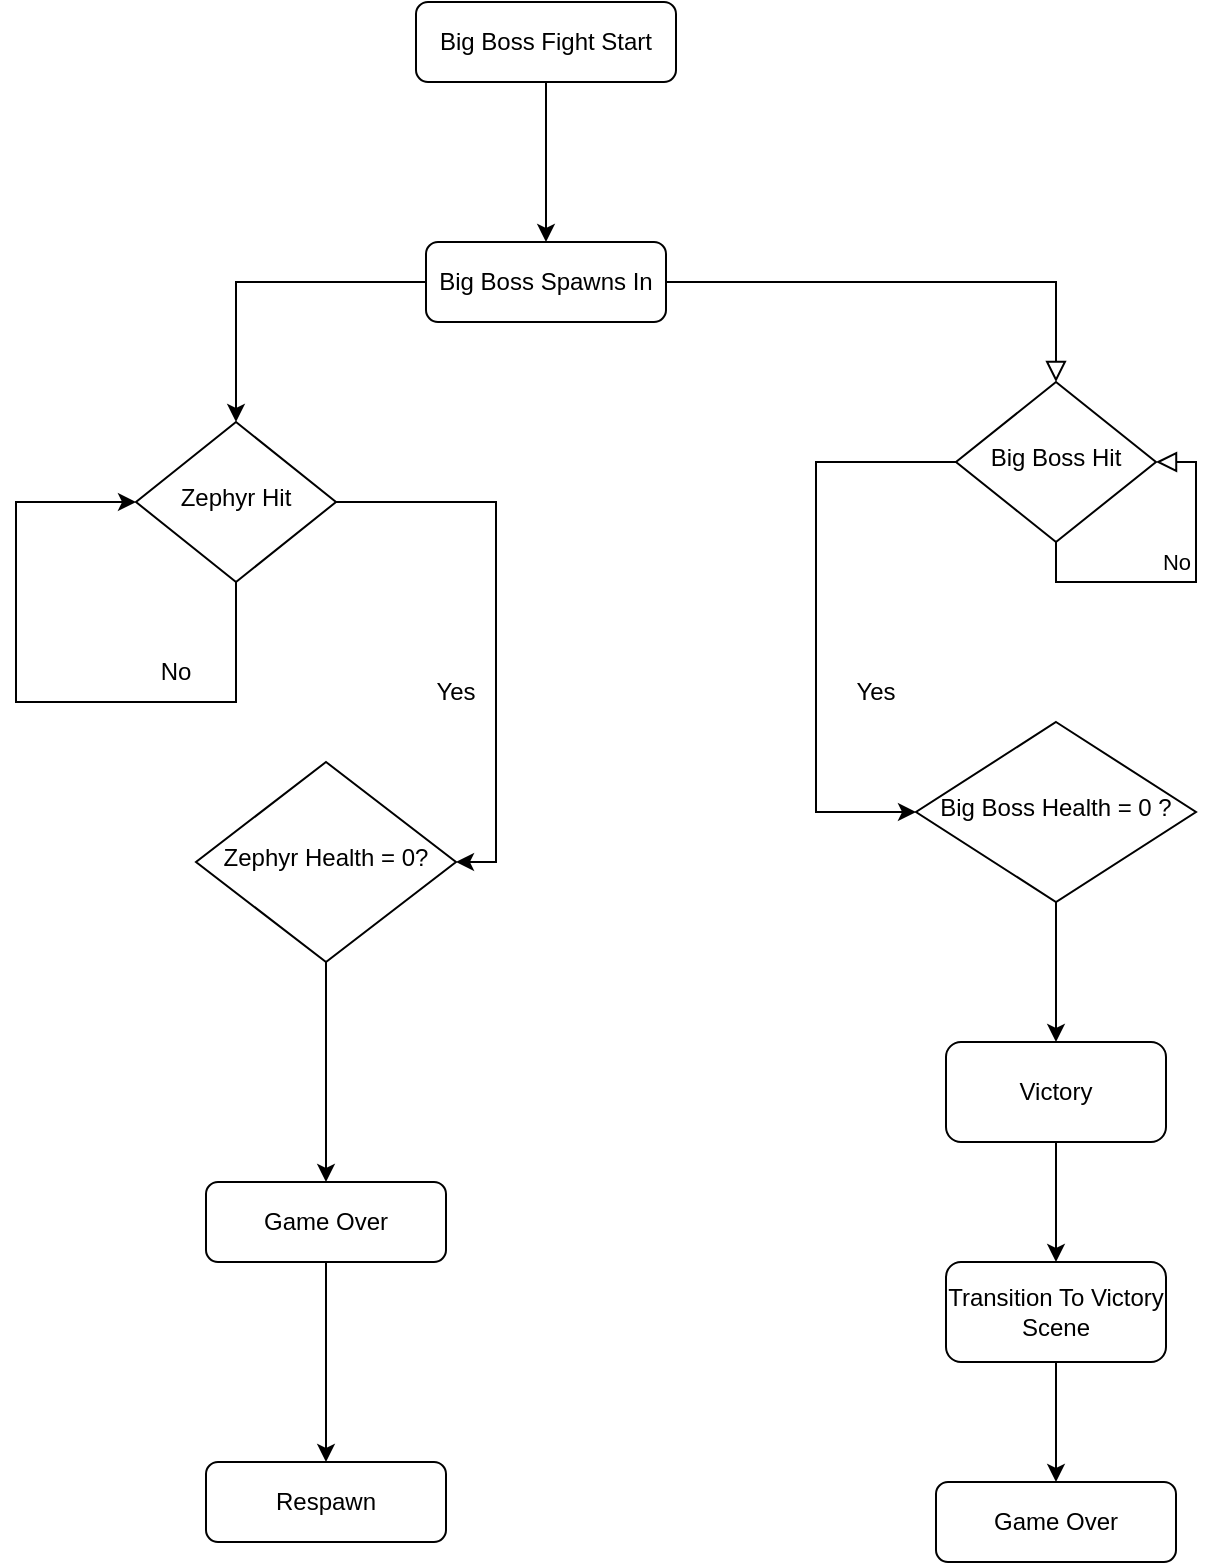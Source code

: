 <mxfile version="15.9.2" type="device"><diagram id="C5RBs43oDa-KdzZeNtuy" name="Page-1"><mxGraphModel dx="1038" dy="588" grid="1" gridSize="10" guides="1" tooltips="1" connect="1" arrows="1" fold="1" page="1" pageScale="1" pageWidth="827" pageHeight="1169" math="0" shadow="0"><root><mxCell id="WIyWlLk6GJQsqaUBKTNV-0"/><mxCell id="WIyWlLk6GJQsqaUBKTNV-1" parent="WIyWlLk6GJQsqaUBKTNV-0"/><mxCell id="WIyWlLk6GJQsqaUBKTNV-2" value="" style="rounded=0;html=1;jettySize=auto;orthogonalLoop=1;fontSize=11;endArrow=block;endFill=0;endSize=8;strokeWidth=1;shadow=0;labelBackgroundColor=none;edgeStyle=orthogonalEdgeStyle;" parent="WIyWlLk6GJQsqaUBKTNV-1" source="WIyWlLk6GJQsqaUBKTNV-3" target="WIyWlLk6GJQsqaUBKTNV-6" edge="1"><mxGeometry relative="1" as="geometry"/></mxCell><mxCell id="FOmk8x2xrncpFl2v9Ko7-3" value="" style="edgeStyle=orthogonalEdgeStyle;rounded=0;orthogonalLoop=1;jettySize=auto;html=1;" edge="1" parent="WIyWlLk6GJQsqaUBKTNV-1" source="WIyWlLk6GJQsqaUBKTNV-3" target="WIyWlLk6GJQsqaUBKTNV-10"><mxGeometry relative="1" as="geometry"><mxPoint x="100" y="260" as="targetPoint"/><Array as="points"><mxPoint x="230" y="230"/></Array></mxGeometry></mxCell><mxCell id="WIyWlLk6GJQsqaUBKTNV-3" value="Big Boss Spawns In" style="rounded=1;whiteSpace=wrap;html=1;fontSize=12;glass=0;strokeWidth=1;shadow=0;" parent="WIyWlLk6GJQsqaUBKTNV-1" vertex="1"><mxGeometry x="325" y="210" width="120" height="40" as="geometry"/></mxCell><mxCell id="WIyWlLk6GJQsqaUBKTNV-5" value="No" style="edgeStyle=orthogonalEdgeStyle;rounded=0;html=1;jettySize=auto;orthogonalLoop=1;fontSize=11;endArrow=block;endFill=0;endSize=8;strokeWidth=1;shadow=0;labelBackgroundColor=none;exitX=0.5;exitY=1;exitDx=0;exitDy=0;entryX=1;entryY=0.5;entryDx=0;entryDy=0;" parent="WIyWlLk6GJQsqaUBKTNV-1" source="WIyWlLk6GJQsqaUBKTNV-6" target="WIyWlLk6GJQsqaUBKTNV-6" edge="1"><mxGeometry x="0.176" y="10" relative="1" as="geometry"><mxPoint as="offset"/><mxPoint x="730" y="320" as="targetPoint"/></mxGeometry></mxCell><mxCell id="WIyWlLk6GJQsqaUBKTNV-6" value="Big Boss Hit" style="rhombus;whiteSpace=wrap;html=1;shadow=0;fontFamily=Helvetica;fontSize=12;align=center;strokeWidth=1;spacing=6;spacingTop=-4;" parent="WIyWlLk6GJQsqaUBKTNV-1" vertex="1"><mxGeometry x="590" y="280" width="100" height="80" as="geometry"/></mxCell><mxCell id="WIyWlLk6GJQsqaUBKTNV-10" value="Zephyr Hit" style="rhombus;whiteSpace=wrap;html=1;shadow=0;fontFamily=Helvetica;fontSize=12;align=center;strokeWidth=1;spacing=6;spacingTop=-4;" parent="WIyWlLk6GJQsqaUBKTNV-1" vertex="1"><mxGeometry x="180" y="300" width="100" height="80" as="geometry"/></mxCell><mxCell id="WIyWlLk6GJQsqaUBKTNV-12" value="Game Over" style="rounded=1;whiteSpace=wrap;html=1;fontSize=12;glass=0;strokeWidth=1;shadow=0;" parent="WIyWlLk6GJQsqaUBKTNV-1" vertex="1"><mxGeometry x="215" y="680" width="120" height="40" as="geometry"/></mxCell><mxCell id="FOmk8x2xrncpFl2v9Ko7-1" value="" style="edgeStyle=orthogonalEdgeStyle;rounded=0;orthogonalLoop=1;jettySize=auto;html=1;" edge="1" parent="WIyWlLk6GJQsqaUBKTNV-1" source="FOmk8x2xrncpFl2v9Ko7-0" target="WIyWlLk6GJQsqaUBKTNV-3"><mxGeometry relative="1" as="geometry"/></mxCell><mxCell id="FOmk8x2xrncpFl2v9Ko7-0" value="Big Boss Fight Start" style="rounded=1;whiteSpace=wrap;html=1;" vertex="1" parent="WIyWlLk6GJQsqaUBKTNV-1"><mxGeometry x="320" y="90" width="130" height="40" as="geometry"/></mxCell><mxCell id="FOmk8x2xrncpFl2v9Ko7-4" value="Zephyr Health = 0?" style="rhombus;whiteSpace=wrap;html=1;shadow=0;fontFamily=Helvetica;fontSize=12;align=center;strokeWidth=1;spacing=6;spacingTop=-4;" vertex="1" parent="WIyWlLk6GJQsqaUBKTNV-1"><mxGeometry x="210" y="470" width="130" height="100" as="geometry"/></mxCell><mxCell id="FOmk8x2xrncpFl2v9Ko7-6" value="" style="endArrow=classic;html=1;rounded=0;exitX=1;exitY=0.5;exitDx=0;exitDy=0;entryX=1;entryY=0.5;entryDx=0;entryDy=0;" edge="1" parent="WIyWlLk6GJQsqaUBKTNV-1" source="WIyWlLk6GJQsqaUBKTNV-10" target="FOmk8x2xrncpFl2v9Ko7-4"><mxGeometry width="50" height="50" relative="1" as="geometry"><mxPoint x="390" y="380" as="sourcePoint"/><mxPoint x="300" y="530" as="targetPoint"/><Array as="points"><mxPoint x="360" y="340"/><mxPoint x="360" y="520"/></Array></mxGeometry></mxCell><mxCell id="FOmk8x2xrncpFl2v9Ko7-7" value="No" style="text;html=1;strokeColor=none;fillColor=none;align=center;verticalAlign=middle;whiteSpace=wrap;rounded=0;" vertex="1" parent="WIyWlLk6GJQsqaUBKTNV-1"><mxGeometry x="170" y="410" width="60" height="30" as="geometry"/></mxCell><mxCell id="FOmk8x2xrncpFl2v9Ko7-8" value="Yes" style="text;html=1;strokeColor=none;fillColor=none;align=center;verticalAlign=middle;whiteSpace=wrap;rounded=0;" vertex="1" parent="WIyWlLk6GJQsqaUBKTNV-1"><mxGeometry x="310" y="420" width="60" height="30" as="geometry"/></mxCell><mxCell id="FOmk8x2xrncpFl2v9Ko7-9" value="" style="endArrow=classic;html=1;rounded=0;exitX=0.5;exitY=1;exitDx=0;exitDy=0;entryX=0;entryY=0.5;entryDx=0;entryDy=0;" edge="1" parent="WIyWlLk6GJQsqaUBKTNV-1" source="WIyWlLk6GJQsqaUBKTNV-10" target="WIyWlLk6GJQsqaUBKTNV-10"><mxGeometry width="50" height="50" relative="1" as="geometry"><mxPoint x="390" y="380" as="sourcePoint"/><mxPoint x="110" y="330" as="targetPoint"/><Array as="points"><mxPoint x="230" y="440"/><mxPoint x="120" y="440"/><mxPoint x="120" y="340"/></Array></mxGeometry></mxCell><mxCell id="FOmk8x2xrncpFl2v9Ko7-10" value="" style="endArrow=classic;html=1;rounded=0;exitX=0.5;exitY=1;exitDx=0;exitDy=0;entryX=0.5;entryY=0;entryDx=0;entryDy=0;" edge="1" parent="WIyWlLk6GJQsqaUBKTNV-1" source="FOmk8x2xrncpFl2v9Ko7-4" target="WIyWlLk6GJQsqaUBKTNV-12"><mxGeometry width="50" height="50" relative="1" as="geometry"><mxPoint x="390" y="380" as="sourcePoint"/><mxPoint x="280" y="680" as="targetPoint"/></mxGeometry></mxCell><mxCell id="FOmk8x2xrncpFl2v9Ko7-11" value="Respawn" style="rounded=1;whiteSpace=wrap;html=1;" vertex="1" parent="WIyWlLk6GJQsqaUBKTNV-1"><mxGeometry x="215" y="820" width="120" height="40" as="geometry"/></mxCell><mxCell id="FOmk8x2xrncpFl2v9Ko7-12" value="" style="endArrow=classic;html=1;rounded=0;exitX=0.5;exitY=1;exitDx=0;exitDy=0;" edge="1" parent="WIyWlLk6GJQsqaUBKTNV-1" source="WIyWlLk6GJQsqaUBKTNV-12"><mxGeometry width="50" height="50" relative="1" as="geometry"><mxPoint x="390" y="680" as="sourcePoint"/><mxPoint x="275" y="820" as="targetPoint"/></mxGeometry></mxCell><mxCell id="FOmk8x2xrncpFl2v9Ko7-13" value="Big Boss Health = 0 ?" style="rhombus;whiteSpace=wrap;html=1;shadow=0;fontFamily=Helvetica;fontSize=12;align=center;strokeWidth=1;spacing=6;spacingTop=-4;" vertex="1" parent="WIyWlLk6GJQsqaUBKTNV-1"><mxGeometry x="570" y="450" width="140" height="90" as="geometry"/></mxCell><mxCell id="FOmk8x2xrncpFl2v9Ko7-14" value="" style="endArrow=classic;html=1;rounded=0;exitX=0;exitY=0.5;exitDx=0;exitDy=0;entryX=0;entryY=0.5;entryDx=0;entryDy=0;" edge="1" parent="WIyWlLk6GJQsqaUBKTNV-1" source="WIyWlLk6GJQsqaUBKTNV-6" target="FOmk8x2xrncpFl2v9Ko7-13"><mxGeometry width="50" height="50" relative="1" as="geometry"><mxPoint x="390" y="360" as="sourcePoint"/><mxPoint x="440" y="310" as="targetPoint"/><Array as="points"><mxPoint x="520" y="320"/><mxPoint x="520" y="495"/></Array></mxGeometry></mxCell><mxCell id="FOmk8x2xrncpFl2v9Ko7-15" value="Yes" style="text;html=1;strokeColor=none;fillColor=none;align=center;verticalAlign=middle;whiteSpace=wrap;rounded=0;" vertex="1" parent="WIyWlLk6GJQsqaUBKTNV-1"><mxGeometry x="520" y="420" width="60" height="30" as="geometry"/></mxCell><mxCell id="FOmk8x2xrncpFl2v9Ko7-16" value="Victory" style="rounded=1;whiteSpace=wrap;html=1;" vertex="1" parent="WIyWlLk6GJQsqaUBKTNV-1"><mxGeometry x="585" y="610" width="110" height="50" as="geometry"/></mxCell><mxCell id="FOmk8x2xrncpFl2v9Ko7-17" value="" style="endArrow=classic;html=1;rounded=0;exitX=0.5;exitY=1;exitDx=0;exitDy=0;entryX=0.5;entryY=0;entryDx=0;entryDy=0;" edge="1" parent="WIyWlLk6GJQsqaUBKTNV-1" source="FOmk8x2xrncpFl2v9Ko7-13" target="FOmk8x2xrncpFl2v9Ko7-16"><mxGeometry width="50" height="50" relative="1" as="geometry"><mxPoint x="390" y="600" as="sourcePoint"/><mxPoint x="440" y="550" as="targetPoint"/></mxGeometry></mxCell><mxCell id="FOmk8x2xrncpFl2v9Ko7-18" value="Transition To Victory Scene" style="rounded=1;whiteSpace=wrap;html=1;" vertex="1" parent="WIyWlLk6GJQsqaUBKTNV-1"><mxGeometry x="585" y="720" width="110" height="50" as="geometry"/></mxCell><mxCell id="FOmk8x2xrncpFl2v9Ko7-19" value="" style="endArrow=classic;html=1;rounded=0;exitX=0.5;exitY=1;exitDx=0;exitDy=0;entryX=0.5;entryY=0;entryDx=0;entryDy=0;" edge="1" parent="WIyWlLk6GJQsqaUBKTNV-1" source="FOmk8x2xrncpFl2v9Ko7-16" target="FOmk8x2xrncpFl2v9Ko7-18"><mxGeometry width="50" height="50" relative="1" as="geometry"><mxPoint x="390" y="590" as="sourcePoint"/><mxPoint x="440" y="540" as="targetPoint"/></mxGeometry></mxCell><mxCell id="FOmk8x2xrncpFl2v9Ko7-20" value="Game Over" style="rounded=1;whiteSpace=wrap;html=1;fontSize=12;glass=0;strokeWidth=1;shadow=0;" vertex="1" parent="WIyWlLk6GJQsqaUBKTNV-1"><mxGeometry x="580" y="830" width="120" height="40" as="geometry"/></mxCell><mxCell id="FOmk8x2xrncpFl2v9Ko7-21" value="" style="endArrow=classic;html=1;rounded=0;exitX=0.5;exitY=1;exitDx=0;exitDy=0;entryX=0.5;entryY=0;entryDx=0;entryDy=0;" edge="1" parent="WIyWlLk6GJQsqaUBKTNV-1" source="FOmk8x2xrncpFl2v9Ko7-18" target="FOmk8x2xrncpFl2v9Ko7-20"><mxGeometry width="50" height="50" relative="1" as="geometry"><mxPoint x="390" y="730" as="sourcePoint"/><mxPoint x="440" y="680" as="targetPoint"/></mxGeometry></mxCell></root></mxGraphModel></diagram></mxfile>